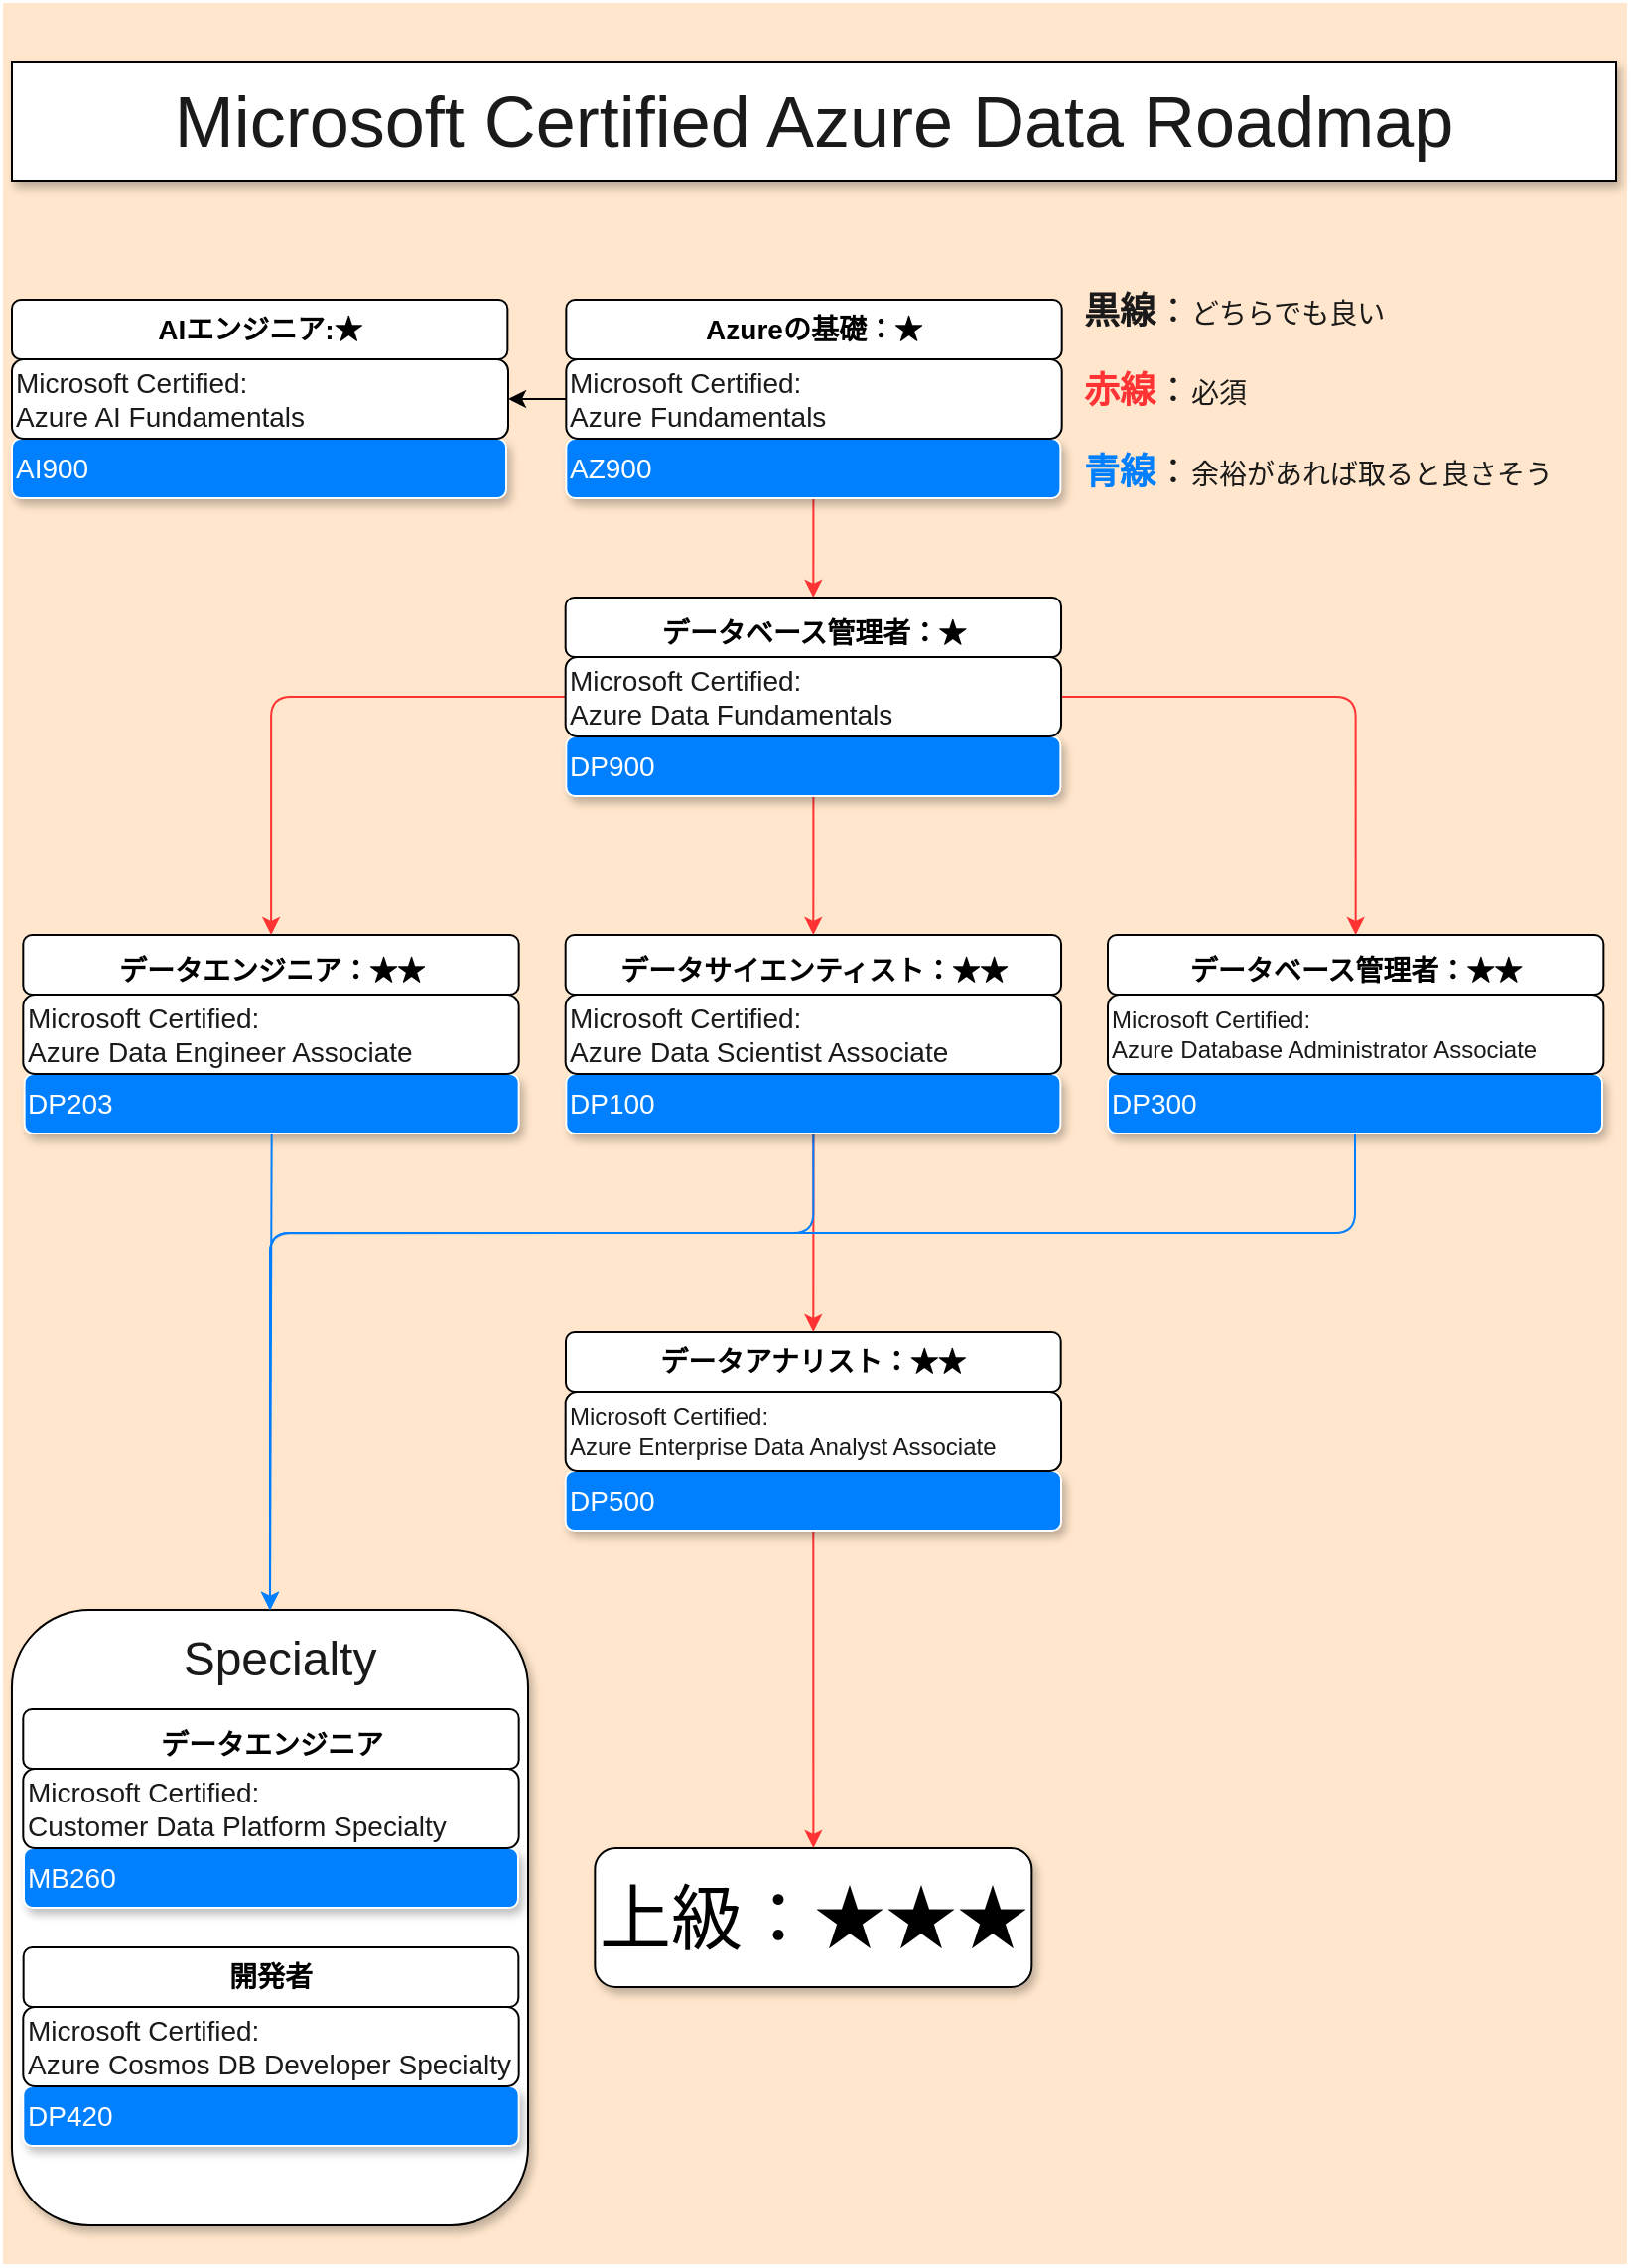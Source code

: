<mxfile>
    <diagram id="Q1Ns4pAiJ-tXla9sLkWo" name="Page-1">
        <mxGraphModel dx="947" dy="629" grid="1" gridSize="10" guides="1" tooltips="1" connect="1" arrows="1" fold="1" page="1" pageScale="1" pageWidth="827" pageHeight="1169" math="0" shadow="0">
            <root>
                <mxCell id="0"/>
                <mxCell id="1" parent="0"/>
                <mxCell id="16" value="" style="rounded=0;whiteSpace=wrap;html=1;shadow=0;strokeColor=#FFFFFF;fontSize=14;fontColor=#FFFFFF;fillColor=#FFE6CC;" parent="1" vertex="1">
                    <mxGeometry x="3" y="10" width="819" height="1140" as="geometry"/>
                </mxCell>
                <mxCell id="96" value="&lt;font color=&quot;#ffffff&quot;&gt;&lt;span style=&quot;font-size: 14px;&quot;&gt;DP300&lt;/span&gt;&lt;/font&gt;" style="rounded=1;whiteSpace=wrap;html=1;strokeColor=#FFFFFF;fillColor=#007FFF;shadow=1;align=left;" vertex="1" parent="1">
                    <mxGeometry x="560" y="550" width="249.01" height="30" as="geometry"/>
                </mxCell>
                <mxCell id="123" value="" style="rounded=1;whiteSpace=wrap;html=1;shadow=1;" vertex="1" parent="1">
                    <mxGeometry x="7.99" y="820" width="260.01" height="310" as="geometry"/>
                </mxCell>
                <mxCell id="53" value="&lt;b&gt;&lt;font style=&quot;font-size: 14px;&quot;&gt;AIエンジニア:★&lt;/font&gt;&lt;/b&gt;" style="rounded=1;whiteSpace=wrap;html=1;" parent="1" vertex="1">
                    <mxGeometry x="8.0" y="160" width="249.67" height="30" as="geometry"/>
                </mxCell>
                <mxCell id="75" value="&lt;font style=&quot;&quot; color=&quot;#1a1a1a&quot;&gt;&lt;span style=&quot;font-size: 36px;&quot;&gt;Microsoft Certified Azure Data Roadmap&lt;/span&gt;&lt;/font&gt;" style="rounded=0;whiteSpace=wrap;html=1;shadow=1;strokeColor=#000000;fontSize=14;fontColor=#FFFFFF;fillColor=#FFFFFF;" parent="1" vertex="1">
                    <mxGeometry x="8" y="40" width="808" height="60" as="geometry"/>
                </mxCell>
                <mxCell id="80" value="&lt;span style=&quot;background-color: initial; color: rgb(255, 255, 255); font-size: 14px;&quot;&gt;AI900&lt;/span&gt;" style="rounded=1;whiteSpace=wrap;html=1;strokeColor=#FFFFFF;fillColor=#007FFF;shadow=1;align=left;" vertex="1" parent="1">
                    <mxGeometry x="8" y="230" width="249.01" height="30" as="geometry"/>
                </mxCell>
                <mxCell id="81" value="&lt;div style=&quot;&quot;&gt;&lt;font color=&quot;#1a1a1a&quot;&gt;&lt;span style=&quot;font-size: 14px;&quot;&gt;Microsoft Certified:&lt;/span&gt;&lt;/font&gt;&lt;/div&gt;&lt;div style=&quot;&quot;&gt;&lt;font color=&quot;#1a1a1a&quot;&gt;&lt;span style=&quot;font-size: 14px;&quot;&gt;Azure AI Fundamentals&lt;/span&gt;&lt;/font&gt;&lt;br&gt;&lt;/div&gt;" style="rounded=1;whiteSpace=wrap;html=1;align=left;" vertex="1" parent="1">
                    <mxGeometry x="8" y="190" width="250" height="40" as="geometry"/>
                </mxCell>
                <mxCell id="117" style="edgeStyle=orthogonalEdgeStyle;html=1;entryX=1;entryY=0.5;entryDx=0;entryDy=0;fontSize=12;fontColor=#1A1A1A;" edge="1" parent="1" source="79" target="81">
                    <mxGeometry relative="1" as="geometry"/>
                </mxCell>
                <mxCell id="125" value="" style="edgeStyle=orthogonalEdgeStyle;html=1;fontSize=24;fontColor=#1A1A1A;fillColor=#FF3333;strokeColor=#FF3333;" edge="1" parent="1" source="89" target="94">
                    <mxGeometry relative="1" as="geometry"/>
                </mxCell>
                <mxCell id="89" value="&lt;span style=&quot;background-color: initial; color: rgb(255, 255, 255); font-size: 14px;&quot;&gt;AZ900&lt;/span&gt;" style="rounded=1;whiteSpace=wrap;html=1;strokeColor=#FFFFFF;fillColor=#007FFF;shadow=1;align=left;" vertex="1" parent="1">
                    <mxGeometry x="287.17" y="230" width="249.01" height="30" as="geometry"/>
                </mxCell>
                <mxCell id="91" value="&lt;div style=&quot;text-align: left;&quot;&gt;&lt;span style=&quot;background-color: initial; font-size: 14px;&quot;&gt;&lt;b&gt;Azureの基礎：&lt;/b&gt;&lt;/span&gt;&lt;b style=&quot;background-color: initial; border-color: var(--border-color);&quot;&gt;&lt;font style=&quot;border-color: var(--border-color); font-size: 14px;&quot;&gt;★&lt;/font&gt;&lt;/b&gt;&lt;/div&gt;" style="rounded=1;whiteSpace=wrap;html=1;" vertex="1" parent="1">
                    <mxGeometry x="287.17" y="160" width="249.67" height="30" as="geometry"/>
                </mxCell>
                <mxCell id="126" style="edgeStyle=orthogonalEdgeStyle;html=1;entryX=0.5;entryY=0;entryDx=0;entryDy=0;fontSize=24;fontColor=#1A1A1A;fillColor=#FF3333;strokeColor=#FF3333;" edge="1" parent="1" source="92" target="97">
                    <mxGeometry relative="1" as="geometry"/>
                </mxCell>
                <mxCell id="128" style="edgeStyle=orthogonalEdgeStyle;html=1;fontSize=24;fontColor=#1A1A1A;fillColor=#FF3333;strokeColor=#FF3333;" edge="1" parent="1" source="92" target="103">
                    <mxGeometry relative="1" as="geometry"/>
                </mxCell>
                <mxCell id="129" value="" style="edgeStyle=orthogonalEdgeStyle;html=1;fontSize=24;fontColor=#1A1A1A;fillColor=#FF3333;strokeColor=#FF3333;" edge="1" parent="1" source="93" target="100">
                    <mxGeometry relative="1" as="geometry"/>
                </mxCell>
                <mxCell id="93" value="&lt;font color=&quot;#ffffff&quot;&gt;&lt;span style=&quot;font-size: 14px;&quot;&gt;DP900&lt;/span&gt;&lt;/font&gt;" style="rounded=1;whiteSpace=wrap;html=1;strokeColor=#FFFFFF;fillColor=#007FFF;shadow=1;align=left;" vertex="1" parent="1">
                    <mxGeometry x="287.17" y="380" width="249.01" height="30" as="geometry"/>
                </mxCell>
                <mxCell id="94" value="&lt;h1 style=&quot;border-color: var(--border-color);&quot;&gt;&lt;font style=&quot;border-color: var(--border-color); font-size: 14px;&quot;&gt;データベース管理者：★&lt;/font&gt;&lt;/h1&gt;" style="rounded=1;whiteSpace=wrap;html=1;align=center;" vertex="1" parent="1">
                    <mxGeometry x="286.84" y="310" width="249.67" height="30" as="geometry"/>
                </mxCell>
                <mxCell id="95" value="&lt;div style=&quot;&quot;&gt;&lt;font style=&quot;font-size: 12px;&quot;&gt;&lt;span style=&quot;color: rgb(26, 26, 26);&quot;&gt;Microsoft Certified:&lt;/span&gt;&lt;font style=&quot;&quot; color=&quot;#1a1a1a&quot;&gt;&lt;br&gt;&lt;/font&gt;&lt;/font&gt;&lt;/div&gt;&lt;div style=&quot;&quot;&gt;&lt;font style=&quot;font-size: 12px;&quot; color=&quot;#1a1a1a&quot;&gt;Azure Database Administrator Associate&lt;/font&gt;&lt;br&gt;&lt;/div&gt;" style="rounded=1;whiteSpace=wrap;html=1;align=left;" vertex="1" parent="1">
                    <mxGeometry x="560" y="510" width="249.67" height="40" as="geometry"/>
                </mxCell>
                <mxCell id="97" value="&lt;h1 style=&quot;border-color: var(--border-color); text-align: left;&quot;&gt;&lt;font style=&quot;border-color: var(--border-color); font-size: 14px;&quot;&gt;データベース管理者：★★&lt;/font&gt;&lt;/h1&gt;" style="rounded=1;whiteSpace=wrap;html=1;" vertex="1" parent="1">
                    <mxGeometry x="560" y="480" width="249.67" height="30" as="geometry"/>
                </mxCell>
                <mxCell id="122" style="edgeStyle=orthogonalEdgeStyle;html=1;fontSize=12;fontColor=#1A1A1A;fillColor=#FF3333;strokeColor=#FF3333;" edge="1" parent="1" source="99" target="110">
                    <mxGeometry relative="1" as="geometry"/>
                </mxCell>
                <mxCell id="136" style="edgeStyle=orthogonalEdgeStyle;html=1;entryX=0.5;entryY=0;entryDx=0;entryDy=0;shadow=0;strokeColor=#CCCCCC;fontSize=36;fontColor=#1A1A1A;" edge="1" parent="1" target="123">
                    <mxGeometry relative="1" as="geometry">
                        <mxPoint x="290" y="630" as="sourcePoint"/>
                    </mxGeometry>
                </mxCell>
                <mxCell id="137" style="edgeStyle=orthogonalEdgeStyle;html=1;entryX=0.5;entryY=0;entryDx=0;entryDy=0;shadow=0;strokeColor=#007FFF;fontSize=36;fontColor=#1A1A1A;exitX=0.5;exitY=1;exitDx=0;exitDy=0;fillColor=#007FFF;" edge="1" parent="1" source="99" target="123">
                    <mxGeometry relative="1" as="geometry">
                        <Array as="points">
                            <mxPoint x="412" y="630"/>
                            <mxPoint x="138" y="630"/>
                        </Array>
                    </mxGeometry>
                </mxCell>
                <mxCell id="99" value="&lt;font color=&quot;#ffffff&quot;&gt;&lt;span style=&quot;font-size: 14px;&quot;&gt;DP100&lt;/span&gt;&lt;/font&gt;" style="rounded=1;whiteSpace=wrap;html=1;strokeColor=#FFFFFF;fillColor=#007FFF;shadow=1;align=left;" vertex="1" parent="1">
                    <mxGeometry x="287.17" y="550" width="249.01" height="30" as="geometry"/>
                </mxCell>
                <mxCell id="100" value="&lt;h1 style=&quot;border-color: var(--border-color); text-align: left;&quot;&gt;&lt;font style=&quot;border-color: var(--border-color); font-size: 14px;&quot;&gt;データサイエンティスト：★★&lt;/font&gt;&lt;/h1&gt;" style="rounded=1;whiteSpace=wrap;html=1;" vertex="1" parent="1">
                    <mxGeometry x="286.84" y="480" width="249.67" height="30" as="geometry"/>
                </mxCell>
                <mxCell id="102" value="&lt;font color=&quot;#ffffff&quot;&gt;&lt;span style=&quot;font-size: 14px;&quot;&gt;DP203&lt;/span&gt;&lt;/font&gt;" style="rounded=1;whiteSpace=wrap;html=1;strokeColor=#FFFFFF;fillColor=#007FFF;shadow=1;align=left;" vertex="1" parent="1">
                    <mxGeometry x="14.32" y="550" width="249.01" height="30" as="geometry"/>
                </mxCell>
                <mxCell id="103" value="&lt;h1 style=&quot;border-color: var(--border-color); text-align: left;&quot;&gt;&lt;span style=&quot;font-size: 14px;&quot;&gt;データエンジニア：★★&lt;/span&gt;&lt;/h1&gt;" style="rounded=1;whiteSpace=wrap;html=1;" vertex="1" parent="1">
                    <mxGeometry x="13.66" y="480" width="249.67" height="30" as="geometry"/>
                </mxCell>
                <mxCell id="105" value="&lt;font color=&quot;#ffffff&quot;&gt;&lt;span style=&quot;font-size: 14px;&quot;&gt;MB260&lt;/span&gt;&lt;/font&gt;" style="rounded=1;whiteSpace=wrap;html=1;strokeColor=#FFFFFF;fillColor=#007FFF;shadow=1;align=left;" vertex="1" parent="1">
                    <mxGeometry x="13.99" y="940" width="249.01" height="30" as="geometry"/>
                </mxCell>
                <mxCell id="106" value="&lt;h1 style=&quot;border-color: var(--border-color); text-align: left;&quot;&gt;&lt;span style=&quot;font-size: 14px;&quot;&gt;データエンジニア&lt;/span&gt;&lt;/h1&gt;" style="rounded=1;whiteSpace=wrap;html=1;" vertex="1" parent="1">
                    <mxGeometry x="13.66" y="870" width="249.67" height="30" as="geometry"/>
                </mxCell>
                <mxCell id="107" value="&lt;span style=&quot;font-size: 14px;&quot;&gt;&lt;b&gt;開発者&lt;/b&gt;&lt;/span&gt;" style="rounded=1;whiteSpace=wrap;html=1;" vertex="1" parent="1">
                    <mxGeometry x="13.825" y="990" width="249.34" height="30" as="geometry"/>
                </mxCell>
                <mxCell id="108" value="&lt;font style=&quot;font-size: 14px;&quot; color=&quot;#ffffff&quot;&gt;DP420&lt;/font&gt;" style="rounded=1;whiteSpace=wrap;html=1;strokeColor=#FFFFFF;fillColor=#007FFF;shadow=1;align=left;" vertex="1" parent="1">
                    <mxGeometry x="13.66" y="1060" width="249.67" height="30" as="geometry"/>
                </mxCell>
                <mxCell id="110" value="&lt;span style=&quot;font-size: 14px;&quot;&gt;&lt;b&gt;データアナリスト：★★&lt;/b&gt;&lt;/span&gt;" style="rounded=1;whiteSpace=wrap;html=1;" vertex="1" parent="1">
                    <mxGeometry x="287.005" y="680" width="249.34" height="30" as="geometry"/>
                </mxCell>
                <mxCell id="133" style="edgeStyle=orthogonalEdgeStyle;html=1;fontSize=24;fontColor=#1A1A1A;fillColor=#FF3333;strokeColor=#FF3333;" edge="1" parent="1" source="111" target="132">
                    <mxGeometry relative="1" as="geometry"/>
                </mxCell>
                <mxCell id="111" value="&lt;font style=&quot;font-size: 14px;&quot; color=&quot;#ffffff&quot;&gt;DP500&lt;/font&gt;" style="rounded=1;whiteSpace=wrap;html=1;strokeColor=#FFFFFF;fillColor=#007FFF;shadow=1;align=left;" vertex="1" parent="1">
                    <mxGeometry x="286.84" y="750" width="249.67" height="30" as="geometry"/>
                </mxCell>
                <mxCell id="124" value="&lt;font style=&quot;font-size: 24px;&quot;&gt;Specialty&lt;/font&gt;" style="text;strokeColor=none;align=center;fillColor=none;html=1;verticalAlign=middle;whiteSpace=wrap;rounded=0;shadow=1;labelBackgroundColor=none;fontSize=12;fontColor=#1A1A1A;" vertex="1" parent="1">
                    <mxGeometry x="113" y="830" width="60" height="30" as="geometry"/>
                </mxCell>
                <mxCell id="98" value="&lt;div style=&quot;&quot;&gt;&lt;span style=&quot;color: rgb(26, 26, 26); font-size: 14px;&quot;&gt;Microsoft Certified:&lt;/span&gt;&lt;font color=&quot;#1a1a1a&quot;&gt;&lt;span style=&quot;font-size: 14px;&quot;&gt;&lt;br&gt;&lt;/span&gt;&lt;/font&gt;&lt;/div&gt;&lt;div style=&quot;&quot;&gt;&lt;font color=&quot;#1a1a1a&quot;&gt;&lt;span style=&quot;font-size: 14px;&quot;&gt;Azure Data Scientist Associate&lt;/span&gt;&lt;/font&gt;&lt;br&gt;&lt;/div&gt;" style="rounded=1;whiteSpace=wrap;html=1;align=left;" vertex="1" parent="1">
                    <mxGeometry x="286.84" y="510" width="249.67" height="40" as="geometry"/>
                </mxCell>
                <mxCell id="101" value="&lt;div style=&quot;&quot;&gt;&lt;font color=&quot;#1a1a1a&quot;&gt;&lt;span style=&quot;font-size: 14px;&quot;&gt;Microsoft Certified:&lt;/span&gt;&lt;/font&gt;&lt;/div&gt;&lt;div style=&quot;&quot;&gt;&lt;font color=&quot;#1a1a1a&quot;&gt;&lt;span style=&quot;font-size: 14px;&quot;&gt;Azure Data Engineer Associate&lt;/span&gt;&lt;/font&gt;&lt;br&gt;&lt;/div&gt;" style="rounded=1;whiteSpace=wrap;html=1;align=left;" vertex="1" parent="1">
                    <mxGeometry x="13.66" y="510" width="249.67" height="40" as="geometry"/>
                </mxCell>
                <mxCell id="92" value="&lt;div style=&quot;&quot;&gt;&lt;font color=&quot;#1a1a1a&quot;&gt;&lt;span style=&quot;font-size: 14px;&quot;&gt;Microsoft Certified:&lt;/span&gt;&lt;/font&gt;&lt;/div&gt;&lt;div style=&quot;&quot;&gt;&lt;font color=&quot;#1a1a1a&quot;&gt;&lt;span style=&quot;font-size: 14px;&quot;&gt;Azure Data Fundamentals&lt;/span&gt;&lt;/font&gt;&lt;br&gt;&lt;/div&gt;" style="rounded=1;whiteSpace=wrap;html=1;align=left;" vertex="1" parent="1">
                    <mxGeometry x="286.84" y="340" width="249.67" height="40" as="geometry"/>
                </mxCell>
                <mxCell id="112" value="&lt;div style=&quot;&quot;&gt;&lt;font style=&quot;font-size: 12px;&quot; color=&quot;#1a1a1a&quot;&gt;Microsoft Certified:&lt;/font&gt;&lt;/div&gt;&lt;div style=&quot;&quot;&gt;&lt;font style=&quot;font-size: 12px;&quot; color=&quot;#1a1a1a&quot;&gt;Azure Enterprise Data Analyst Associate&lt;/font&gt;&lt;br&gt;&lt;/div&gt;" style="rounded=1;whiteSpace=wrap;html=1;align=left;" vertex="1" parent="1">
                    <mxGeometry x="286.84" y="710" width="249.67" height="40" as="geometry"/>
                </mxCell>
                <mxCell id="104" value="&lt;div style=&quot;&quot;&gt;&lt;font color=&quot;#1a1a1a&quot;&gt;&lt;span style=&quot;font-size: 14px;&quot;&gt;Microsoft Certified:&lt;/span&gt;&lt;/font&gt;&lt;/div&gt;&lt;div style=&quot;&quot;&gt;&lt;font color=&quot;#1a1a1a&quot;&gt;&lt;span style=&quot;font-size: 14px;&quot;&gt;Customer Data Platform Specialty&lt;/span&gt;&lt;/font&gt;&lt;br&gt;&lt;/div&gt;" style="rounded=1;whiteSpace=wrap;html=1;align=left;" vertex="1" parent="1">
                    <mxGeometry x="13.66" y="900" width="249.67" height="40" as="geometry"/>
                </mxCell>
                <mxCell id="109" value="&lt;div style=&quot;&quot;&gt;&lt;span style=&quot;color: rgb(26, 26, 26); font-size: 14px;&quot;&gt;Microsoft Certified:&lt;/span&gt;&lt;font color=&quot;#1a1a1a&quot;&gt;&lt;span style=&quot;font-size: 14px;&quot;&gt;&lt;br&gt;&lt;/span&gt;&lt;/font&gt;&lt;/div&gt;&lt;div style=&quot;&quot;&gt;&lt;font color=&quot;#1a1a1a&quot;&gt;&lt;span style=&quot;font-size: 14px;&quot;&gt;Azure Cosmos DB Developer Specialty&lt;/span&gt;&lt;/font&gt;&lt;br&gt;&lt;/div&gt;" style="rounded=1;whiteSpace=wrap;html=1;align=left;" vertex="1" parent="1">
                    <mxGeometry x="13.66" y="1020" width="249.67" height="40" as="geometry"/>
                </mxCell>
                <mxCell id="132" value="&lt;font style=&quot;font-size: 36px;&quot;&gt;上級：★&lt;/font&gt;&lt;span style=&quot;font-size: 36px;&quot;&gt;★&lt;/span&gt;&lt;span style=&quot;font-size: 36px;&quot;&gt;★&lt;/span&gt;" style="rounded=1;whiteSpace=wrap;html=1;shadow=1;" vertex="1" parent="1">
                    <mxGeometry x="301.67" y="940" width="220" height="70" as="geometry"/>
                </mxCell>
                <mxCell id="139" style="html=1;shadow=0;strokeColor=#007FFF;fontSize=36;fontColor=#1A1A1A;exitX=0.5;exitY=1;exitDx=0;exitDy=0;fillColor=#007FFF;entryX=0.5;entryY=0;entryDx=0;entryDy=0;" edge="1" parent="1" source="102" target="123">
                    <mxGeometry relative="1" as="geometry">
                        <mxPoint x="421.675" y="590" as="sourcePoint"/>
                        <mxPoint x="140" y="810" as="targetPoint"/>
                    </mxGeometry>
                </mxCell>
                <mxCell id="140" style="html=1;shadow=0;strokeColor=#007FFF;fontSize=36;fontColor=#1A1A1A;exitX=0.5;exitY=1;exitDx=0;exitDy=0;fillColor=#007FFF;entryX=0.5;entryY=0;entryDx=0;entryDy=0;edgeStyle=orthogonalEdgeStyle;" edge="1" parent="1" source="96" target="123">
                    <mxGeometry relative="1" as="geometry">
                        <mxPoint x="421.675" y="590" as="sourcePoint"/>
                        <mxPoint x="147.995" y="830" as="targetPoint"/>
                        <Array as="points">
                            <mxPoint x="685" y="630"/>
                            <mxPoint x="138" y="630"/>
                        </Array>
                    </mxGeometry>
                </mxCell>
                <mxCell id="142" value="&lt;div style=&quot;&quot;&gt;&lt;font style=&quot;&quot;&gt;&lt;span style=&quot;background-color: initial;&quot;&gt;&lt;b style=&quot;font-size: 18px;&quot;&gt;&lt;font color=&quot;#ff3333&quot;&gt;赤線&lt;/font&gt;&lt;/b&gt;&lt;span style=&quot;font-size: 18px;&quot;&gt;：&lt;/span&gt;&lt;font style=&quot;font-size: 14px;&quot;&gt;必須&lt;/font&gt;&lt;/span&gt;&lt;/font&gt;&lt;/div&gt;" style="text;strokeColor=none;align=left;fillColor=none;html=1;verticalAlign=middle;whiteSpace=wrap;rounded=0;shadow=0;labelBackgroundColor=none;fontSize=36;fontColor=#1A1A1A;" vertex="1" parent="1">
                    <mxGeometry x="545.84" y="179" width="130" height="40" as="geometry"/>
                </mxCell>
                <mxCell id="143" value="&lt;div style=&quot;&quot;&gt;&lt;font style=&quot;font-size: 18px;&quot;&gt;&lt;span style=&quot;background-color: initial;&quot;&gt;&lt;b&gt;&lt;font color=&quot;#007fff&quot;&gt;青線&lt;/font&gt;&lt;/b&gt;：&lt;/span&gt;&lt;/font&gt;&lt;span style=&quot;background-color: initial;&quot;&gt;&lt;font style=&quot;font-size: 14px;&quot;&gt;余裕があれば取ると良さそう&lt;/font&gt;&lt;/span&gt;&lt;/div&gt;" style="text;strokeColor=none;align=left;fillColor=none;html=1;verticalAlign=middle;whiteSpace=wrap;rounded=0;shadow=0;labelBackgroundColor=none;fontSize=36;fontColor=#1A1A1A;" vertex="1" parent="1">
                    <mxGeometry x="545.84" y="220" width="273.82" height="40" as="geometry"/>
                </mxCell>
                <mxCell id="144" value="&lt;div style=&quot;&quot;&gt;&lt;font style=&quot;&quot;&gt;&lt;span style=&quot;background-color: initial;&quot;&gt;&lt;b style=&quot;font-size: 18px;&quot;&gt;黒線&lt;/b&gt;&lt;span style=&quot;font-size: 18px;&quot;&gt;：&lt;/span&gt;&lt;span style=&quot;font-size: 14px;&quot;&gt;どちらでも良い&lt;/span&gt;&lt;/span&gt;&lt;/font&gt;&lt;/div&gt;" style="text;strokeColor=none;align=left;fillColor=none;html=1;verticalAlign=middle;whiteSpace=wrap;rounded=0;shadow=0;labelBackgroundColor=none;fontSize=36;fontColor=#1A1A1A;" vertex="1" parent="1">
                    <mxGeometry x="545.84" y="139" width="174.16" height="40" as="geometry"/>
                </mxCell>
                <mxCell id="79" value="&lt;div style=&quot;&quot;&gt;&lt;span style=&quot;background-color: initial; color: rgb(26, 26, 26); font-size: 14px;&quot;&gt;Microsoft Certified:&lt;/span&gt;&lt;/div&gt;&lt;font style=&quot;border-color: var(--border-color);&quot;&gt;&lt;div style=&quot;&quot;&gt;&lt;span style=&quot;color: rgb(26, 26, 26); font-size: 14px; background-color: initial;&quot;&gt;Azure Fundamentals&lt;/span&gt;&lt;/div&gt;&lt;/font&gt;" style="rounded=1;whiteSpace=wrap;html=1;align=left;" vertex="1" parent="1">
                    <mxGeometry x="287.17" y="190" width="249.67" height="40" as="geometry"/>
                </mxCell>
            </root>
        </mxGraphModel>
    </diagram>
</mxfile>